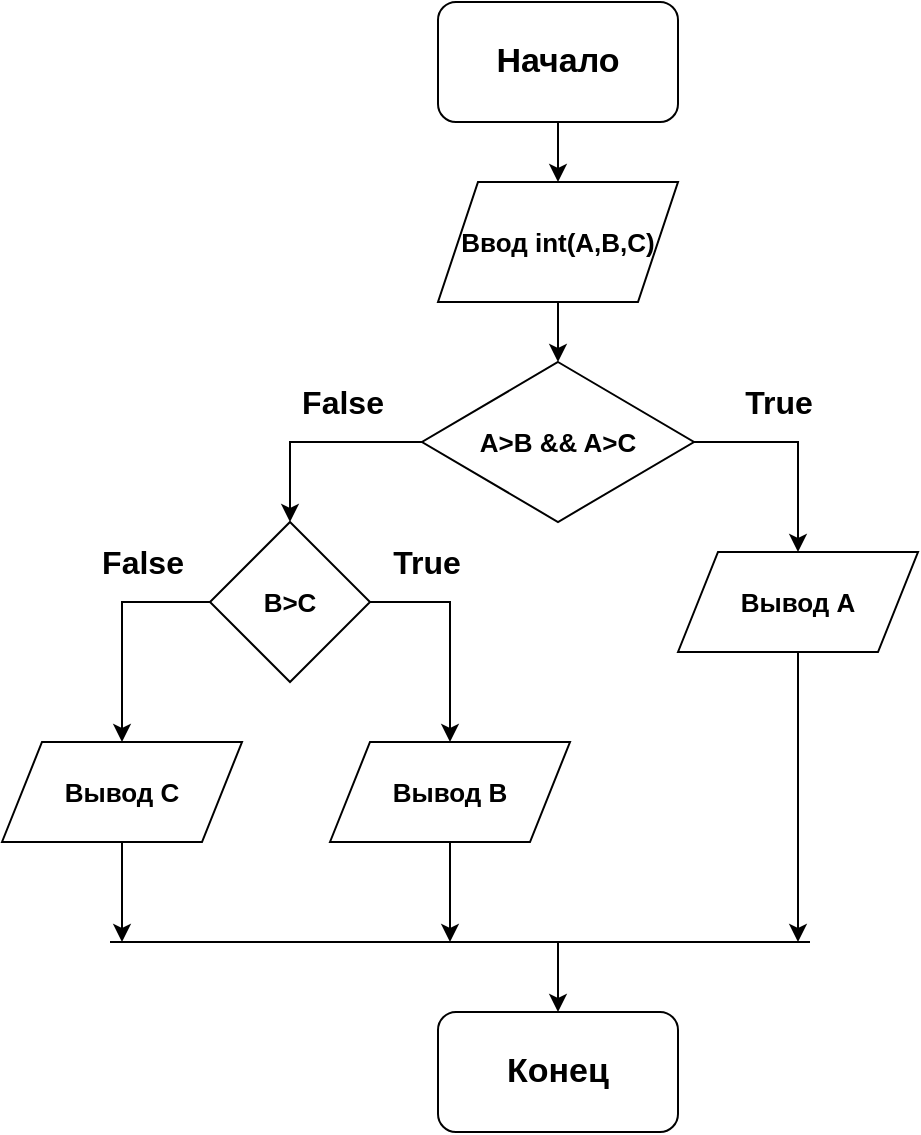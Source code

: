 <mxfile version="20.0.1" type="github">
  <diagram id="LOfc9UI5aa5d6zo29CbN" name="Page-1">
    <mxGraphModel dx="1243" dy="669" grid="1" gridSize="10" guides="1" tooltips="1" connect="1" arrows="1" fold="1" page="1" pageScale="1" pageWidth="827" pageHeight="1169" math="0" shadow="0">
      <root>
        <mxCell id="0" />
        <mxCell id="1" parent="0" />
        <mxCell id="iBf0yhANtq8RKDCiaIn0-4" style="edgeStyle=orthogonalEdgeStyle;rounded=0;orthogonalLoop=1;jettySize=auto;html=1;fontStyle=1;fontSize=13;" parent="1" source="iBf0yhANtq8RKDCiaIn0-1" target="iBf0yhANtq8RKDCiaIn0-3" edge="1">
          <mxGeometry relative="1" as="geometry" />
        </mxCell>
        <mxCell id="iBf0yhANtq8RKDCiaIn0-1" value="Начало" style="rounded=1;whiteSpace=wrap;html=1;fontStyle=1;fontSize=17;" parent="1" vertex="1">
          <mxGeometry x="354" y="50" width="120" height="60" as="geometry" />
        </mxCell>
        <mxCell id="iBf0yhANtq8RKDCiaIn0-6" style="edgeStyle=orthogonalEdgeStyle;rounded=0;orthogonalLoop=1;jettySize=auto;html=1;entryX=0.5;entryY=0;entryDx=0;entryDy=0;fontStyle=1;fontSize=13;" parent="1" source="iBf0yhANtq8RKDCiaIn0-3" target="iBf0yhANtq8RKDCiaIn0-5" edge="1">
          <mxGeometry relative="1" as="geometry" />
        </mxCell>
        <mxCell id="iBf0yhANtq8RKDCiaIn0-3" value="Ввод int(A,B,C)" style="shape=parallelogram;perimeter=parallelogramPerimeter;whiteSpace=wrap;html=1;fixedSize=1;fontStyle=1;fontSize=13;" parent="1" vertex="1">
          <mxGeometry x="354" y="140" width="120" height="60" as="geometry" />
        </mxCell>
        <mxCell id="iBf0yhANtq8RKDCiaIn0-20" style="edgeStyle=orthogonalEdgeStyle;rounded=0;orthogonalLoop=1;jettySize=auto;html=1;entryX=0.5;entryY=0;entryDx=0;entryDy=0;fontSize=13;fontStyle=1" parent="1" source="iBf0yhANtq8RKDCiaIn0-5" target="iBf0yhANtq8RKDCiaIn0-18" edge="1">
          <mxGeometry relative="1" as="geometry">
            <Array as="points">
              <mxPoint x="534" y="270" />
            </Array>
          </mxGeometry>
        </mxCell>
        <mxCell id="iBf0yhANtq8RKDCiaIn0-22" style="edgeStyle=orthogonalEdgeStyle;rounded=0;orthogonalLoop=1;jettySize=auto;html=1;entryX=0.5;entryY=0;entryDx=0;entryDy=0;fontSize=13;fontStyle=1" parent="1" source="iBf0yhANtq8RKDCiaIn0-5" target="iBf0yhANtq8RKDCiaIn0-21" edge="1">
          <mxGeometry relative="1" as="geometry">
            <Array as="points">
              <mxPoint x="280" y="270" />
            </Array>
          </mxGeometry>
        </mxCell>
        <mxCell id="iBf0yhANtq8RKDCiaIn0-5" value="A&amp;gt;B &amp;amp;&amp;amp; A&amp;gt;C" style="rhombus;whiteSpace=wrap;html=1;fontStyle=1;fontSize=13;" parent="1" vertex="1">
          <mxGeometry x="346" y="230" width="136" height="80" as="geometry" />
        </mxCell>
        <mxCell id="iBf0yhANtq8RKDCiaIn0-11" value="&lt;font style=&quot;font-size: 16px;&quot;&gt;True&lt;/font&gt;" style="text;strokeColor=none;fillColor=none;html=1;fontSize=16;fontStyle=1;verticalAlign=middle;align=center;" parent="1" vertex="1">
          <mxGeometry x="474" y="230" width="100" height="40" as="geometry" />
        </mxCell>
        <mxCell id="iBf0yhANtq8RKDCiaIn0-12" value="&lt;font style=&quot;font-size: 16px;&quot;&gt;False&lt;/font&gt;" style="text;strokeColor=none;fillColor=none;html=1;fontSize=16;fontStyle=1;verticalAlign=middle;align=center;" parent="1" vertex="1">
          <mxGeometry x="256" y="230" width="100" height="40" as="geometry" />
        </mxCell>
        <mxCell id="iBf0yhANtq8RKDCiaIn0-32" style="edgeStyle=orthogonalEdgeStyle;rounded=0;orthogonalLoop=1;jettySize=auto;html=1;fontSize=13;fontStyle=1" parent="1" source="iBf0yhANtq8RKDCiaIn0-18" edge="1">
          <mxGeometry relative="1" as="geometry">
            <mxPoint x="534" y="520" as="targetPoint" />
          </mxGeometry>
        </mxCell>
        <mxCell id="iBf0yhANtq8RKDCiaIn0-18" value="Вывод А" style="shape=parallelogram;perimeter=parallelogramPerimeter;whiteSpace=wrap;html=1;fixedSize=1;fontSize=13;fontStyle=1" parent="1" vertex="1">
          <mxGeometry x="474" y="325" width="120" height="50" as="geometry" />
        </mxCell>
        <mxCell id="iBf0yhANtq8RKDCiaIn0-25" style="edgeStyle=orthogonalEdgeStyle;rounded=0;orthogonalLoop=1;jettySize=auto;html=1;entryX=0.5;entryY=0;entryDx=0;entryDy=0;fontSize=13;fontStyle=1" parent="1" source="iBf0yhANtq8RKDCiaIn0-21" target="iBf0yhANtq8RKDCiaIn0-24" edge="1">
          <mxGeometry relative="1" as="geometry">
            <Array as="points">
              <mxPoint x="360" y="350" />
            </Array>
          </mxGeometry>
        </mxCell>
        <mxCell id="iBf0yhANtq8RKDCiaIn0-26" style="edgeStyle=orthogonalEdgeStyle;rounded=0;orthogonalLoop=1;jettySize=auto;html=1;entryX=0.5;entryY=0;entryDx=0;entryDy=0;fontSize=13;fontStyle=1" parent="1" source="iBf0yhANtq8RKDCiaIn0-21" target="iBf0yhANtq8RKDCiaIn0-23" edge="1">
          <mxGeometry relative="1" as="geometry">
            <Array as="points">
              <mxPoint x="196" y="350" />
            </Array>
          </mxGeometry>
        </mxCell>
        <mxCell id="iBf0yhANtq8RKDCiaIn0-21" value="B&amp;gt;C" style="rhombus;whiteSpace=wrap;html=1;fontSize=13;fontStyle=1" parent="1" vertex="1">
          <mxGeometry x="240" y="310" width="80" height="80" as="geometry" />
        </mxCell>
        <mxCell id="iBf0yhANtq8RKDCiaIn0-33" style="edgeStyle=orthogonalEdgeStyle;rounded=0;orthogonalLoop=1;jettySize=auto;html=1;fontSize=13;fontStyle=1" parent="1" source="iBf0yhANtq8RKDCiaIn0-23" edge="1">
          <mxGeometry relative="1" as="geometry">
            <mxPoint x="196" y="520" as="targetPoint" />
          </mxGeometry>
        </mxCell>
        <mxCell id="iBf0yhANtq8RKDCiaIn0-23" value="Вывод С" style="shape=parallelogram;perimeter=parallelogramPerimeter;whiteSpace=wrap;html=1;fixedSize=1;fontSize=13;fontStyle=1" parent="1" vertex="1">
          <mxGeometry x="136" y="420" width="120" height="50" as="geometry" />
        </mxCell>
        <mxCell id="iBf0yhANtq8RKDCiaIn0-29" style="edgeStyle=orthogonalEdgeStyle;rounded=0;orthogonalLoop=1;jettySize=auto;html=1;fontSize=13;fontStyle=1" parent="1" source="iBf0yhANtq8RKDCiaIn0-24" edge="1">
          <mxGeometry relative="1" as="geometry">
            <mxPoint x="360" y="520" as="targetPoint" />
          </mxGeometry>
        </mxCell>
        <mxCell id="iBf0yhANtq8RKDCiaIn0-24" value="Вывод В" style="shape=parallelogram;perimeter=parallelogramPerimeter;whiteSpace=wrap;html=1;fixedSize=1;fontSize=13;fontStyle=1" parent="1" vertex="1">
          <mxGeometry x="300" y="420" width="120" height="50" as="geometry" />
        </mxCell>
        <mxCell id="iBf0yhANtq8RKDCiaIn0-27" value="Конец" style="rounded=1;whiteSpace=wrap;html=1;fontSize=17;fontStyle=1" parent="1" vertex="1">
          <mxGeometry x="354" y="555" width="120" height="60" as="geometry" />
        </mxCell>
        <mxCell id="iBf0yhANtq8RKDCiaIn0-31" value="" style="endArrow=none;html=1;rounded=0;fontSize=13;fontStyle=1" parent="1" edge="1">
          <mxGeometry width="50" height="50" relative="1" as="geometry">
            <mxPoint x="190" y="520" as="sourcePoint" />
            <mxPoint x="540" y="520" as="targetPoint" />
          </mxGeometry>
        </mxCell>
        <mxCell id="iBf0yhANtq8RKDCiaIn0-34" value="" style="endArrow=classic;html=1;rounded=0;fontSize=13;entryX=0.5;entryY=0;entryDx=0;entryDy=0;fontStyle=1" parent="1" target="iBf0yhANtq8RKDCiaIn0-27" edge="1">
          <mxGeometry width="50" height="50" relative="1" as="geometry">
            <mxPoint x="414" y="520" as="sourcePoint" />
            <mxPoint x="440" y="320" as="targetPoint" />
          </mxGeometry>
        </mxCell>
        <mxCell id="ta4kTJbuBXhxmihNPyFp-1" value="&lt;font style=&quot;font-size: 16px;&quot;&gt;True&lt;/font&gt;" style="text;strokeColor=none;fillColor=none;html=1;fontSize=16;fontStyle=1;verticalAlign=middle;align=center;" vertex="1" parent="1">
          <mxGeometry x="298" y="310" width="100" height="40" as="geometry" />
        </mxCell>
        <mxCell id="ta4kTJbuBXhxmihNPyFp-2" value="&lt;font style=&quot;font-size: 16px;&quot;&gt;False&lt;/font&gt;" style="text;strokeColor=none;fillColor=none;html=1;fontSize=16;fontStyle=1;verticalAlign=middle;align=center;" vertex="1" parent="1">
          <mxGeometry x="156" y="310" width="100" height="40" as="geometry" />
        </mxCell>
      </root>
    </mxGraphModel>
  </diagram>
</mxfile>
